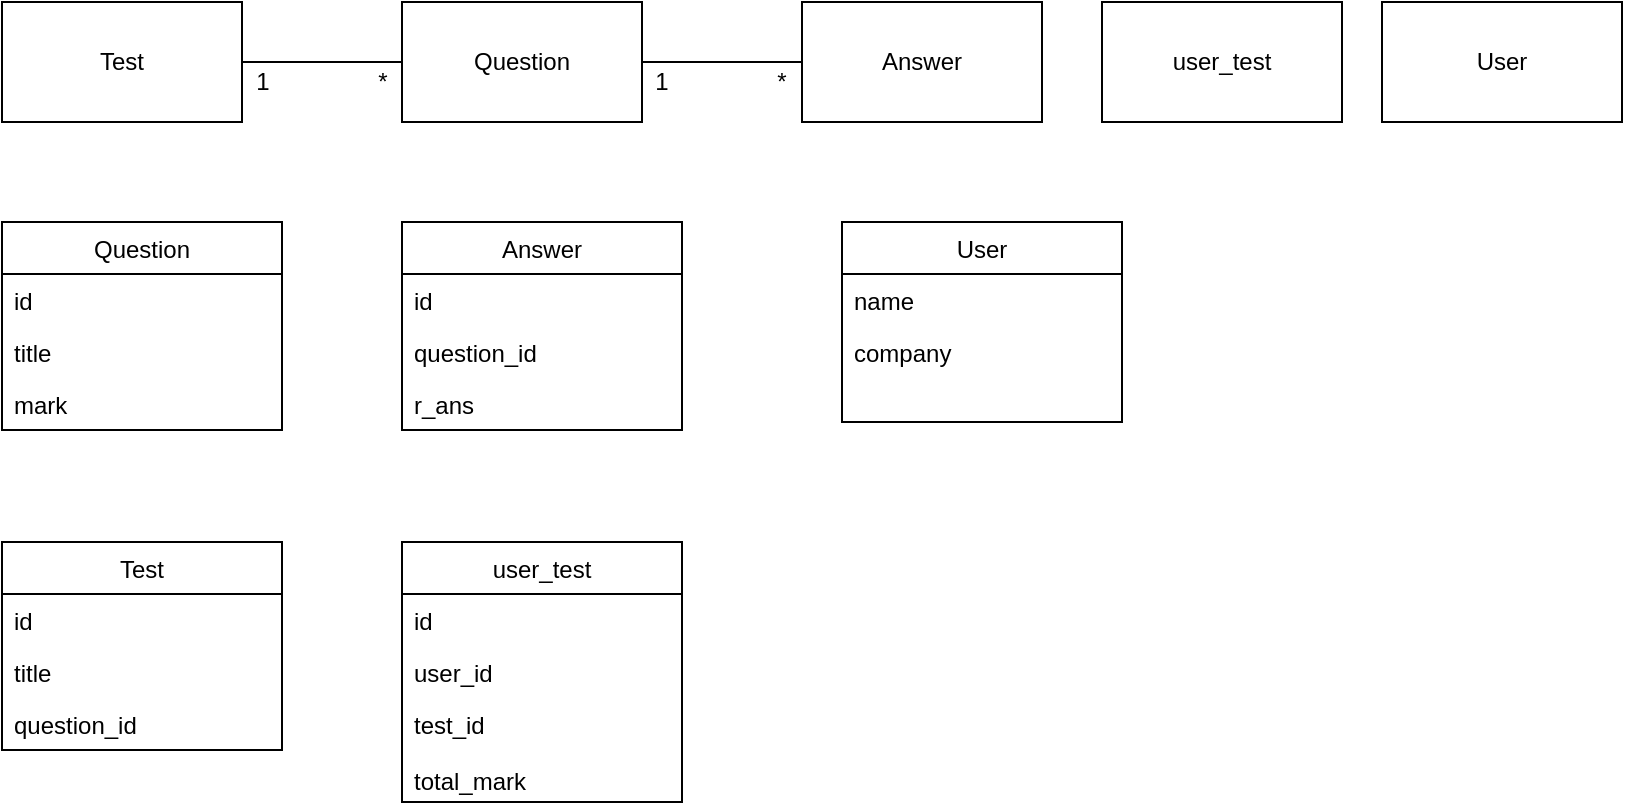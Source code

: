 <mxfile version="14.8.0" type="github"><diagram id="BV94CBHFczJehb-WIezP" name="Page-1"><mxGraphModel dx="766" dy="321" grid="1" gridSize="10" guides="1" tooltips="1" connect="1" arrows="1" fold="1" page="1" pageScale="1" pageWidth="850" pageHeight="1100" math="0" shadow="0"><root><mxCell id="0"/><mxCell id="1" parent="0"/><mxCell id="m8aHe0UFJh5IpVooUAah-1" value="Test" style="rounded=0;whiteSpace=wrap;html=1;" vertex="1" parent="1"><mxGeometry x="50" y="40" width="120" height="60" as="geometry"/></mxCell><mxCell id="m8aHe0UFJh5IpVooUAah-2" value="Question" style="rounded=0;whiteSpace=wrap;html=1;" vertex="1" parent="1"><mxGeometry x="250" y="40" width="120" height="60" as="geometry"/></mxCell><mxCell id="m8aHe0UFJh5IpVooUAah-3" value="Answer" style="rounded=0;whiteSpace=wrap;html=1;" vertex="1" parent="1"><mxGeometry x="450" y="40" width="120" height="60" as="geometry"/></mxCell><mxCell id="m8aHe0UFJh5IpVooUAah-6" value="" style="endArrow=none;html=1;entryX=0;entryY=0.5;entryDx=0;entryDy=0;" edge="1" parent="1" target="m8aHe0UFJh5IpVooUAah-2"><mxGeometry width="50" height="50" relative="1" as="geometry"><mxPoint x="170" y="70" as="sourcePoint"/><mxPoint x="220" y="20" as="targetPoint"/></mxGeometry></mxCell><mxCell id="m8aHe0UFJh5IpVooUAah-7" value="*" style="text;html=1;align=center;verticalAlign=middle;resizable=0;points=[];autosize=1;strokeColor=none;" vertex="1" parent="1"><mxGeometry x="230" y="70" width="20" height="20" as="geometry"/></mxCell><mxCell id="m8aHe0UFJh5IpVooUAah-8" value="1" style="text;html=1;align=center;verticalAlign=middle;resizable=0;points=[];autosize=1;strokeColor=none;" vertex="1" parent="1"><mxGeometry x="170" y="70" width="20" height="20" as="geometry"/></mxCell><mxCell id="m8aHe0UFJh5IpVooUAah-9" value="Question" style="swimlane;fontStyle=0;childLayout=stackLayout;horizontal=1;startSize=26;horizontalStack=0;resizeParent=1;resizeParentMax=0;resizeLast=0;collapsible=1;marginBottom=0;" vertex="1" parent="1"><mxGeometry x="50" y="150" width="140" height="104" as="geometry"/></mxCell><mxCell id="m8aHe0UFJh5IpVooUAah-10" value="id" style="text;strokeColor=none;fillColor=none;align=left;verticalAlign=top;spacingLeft=4;spacingRight=4;overflow=hidden;rotatable=0;points=[[0,0.5],[1,0.5]];portConstraint=eastwest;" vertex="1" parent="m8aHe0UFJh5IpVooUAah-9"><mxGeometry y="26" width="140" height="26" as="geometry"/></mxCell><mxCell id="m8aHe0UFJh5IpVooUAah-11" value="title" style="text;strokeColor=none;fillColor=none;align=left;verticalAlign=top;spacingLeft=4;spacingRight=4;overflow=hidden;rotatable=0;points=[[0,0.5],[1,0.5]];portConstraint=eastwest;" vertex="1" parent="m8aHe0UFJh5IpVooUAah-9"><mxGeometry y="52" width="140" height="26" as="geometry"/></mxCell><mxCell id="m8aHe0UFJh5IpVooUAah-12" value="mark" style="text;strokeColor=none;fillColor=none;align=left;verticalAlign=top;spacingLeft=4;spacingRight=4;overflow=hidden;rotatable=0;points=[[0,0.5],[1,0.5]];portConstraint=eastwest;" vertex="1" parent="m8aHe0UFJh5IpVooUAah-9"><mxGeometry y="78" width="140" height="26" as="geometry"/></mxCell><mxCell id="m8aHe0UFJh5IpVooUAah-13" value="Answer" style="swimlane;fontStyle=0;childLayout=stackLayout;horizontal=1;startSize=26;horizontalStack=0;resizeParent=1;resizeParentMax=0;resizeLast=0;collapsible=1;marginBottom=0;" vertex="1" parent="1"><mxGeometry x="250" y="150" width="140" height="104" as="geometry"/></mxCell><mxCell id="m8aHe0UFJh5IpVooUAah-14" value="id" style="text;strokeColor=none;fillColor=none;align=left;verticalAlign=top;spacingLeft=4;spacingRight=4;overflow=hidden;rotatable=0;points=[[0,0.5],[1,0.5]];portConstraint=eastwest;" vertex="1" parent="m8aHe0UFJh5IpVooUAah-13"><mxGeometry y="26" width="140" height="26" as="geometry"/></mxCell><mxCell id="m8aHe0UFJh5IpVooUAah-15" value="question_id" style="text;strokeColor=none;fillColor=none;align=left;verticalAlign=top;spacingLeft=4;spacingRight=4;overflow=hidden;rotatable=0;points=[[0,0.5],[1,0.5]];portConstraint=eastwest;" vertex="1" parent="m8aHe0UFJh5IpVooUAah-13"><mxGeometry y="52" width="140" height="26" as="geometry"/></mxCell><mxCell id="m8aHe0UFJh5IpVooUAah-16" value="r_ans" style="text;strokeColor=none;fillColor=none;align=left;verticalAlign=top;spacingLeft=4;spacingRight=4;overflow=hidden;rotatable=0;points=[[0,0.5],[1,0.5]];portConstraint=eastwest;" vertex="1" parent="m8aHe0UFJh5IpVooUAah-13"><mxGeometry y="78" width="140" height="26" as="geometry"/></mxCell><mxCell id="m8aHe0UFJh5IpVooUAah-17" value="User" style="swimlane;fontStyle=0;childLayout=stackLayout;horizontal=1;startSize=26;horizontalStack=0;resizeParent=1;resizeParentMax=0;resizeLast=0;collapsible=1;marginBottom=0;" vertex="1" parent="1"><mxGeometry x="470" y="150" width="140" height="100" as="geometry"/></mxCell><mxCell id="m8aHe0UFJh5IpVooUAah-18" value="name" style="text;strokeColor=none;fillColor=none;align=left;verticalAlign=top;spacingLeft=4;spacingRight=4;overflow=hidden;rotatable=0;points=[[0,0.5],[1,0.5]];portConstraint=eastwest;" vertex="1" parent="m8aHe0UFJh5IpVooUAah-17"><mxGeometry y="26" width="140" height="26" as="geometry"/></mxCell><mxCell id="m8aHe0UFJh5IpVooUAah-19" value="company&#10;" style="text;strokeColor=none;fillColor=none;align=left;verticalAlign=top;spacingLeft=4;spacingRight=4;overflow=hidden;rotatable=0;points=[[0,0.5],[1,0.5]];portConstraint=eastwest;" vertex="1" parent="m8aHe0UFJh5IpVooUAah-17"><mxGeometry y="52" width="140" height="48" as="geometry"/></mxCell><mxCell id="m8aHe0UFJh5IpVooUAah-33" value="user_test" style="swimlane;fontStyle=0;childLayout=stackLayout;horizontal=1;startSize=26;horizontalStack=0;resizeParent=1;resizeParentMax=0;resizeLast=0;collapsible=1;marginBottom=0;" vertex="1" parent="1"><mxGeometry x="250" y="310" width="140" height="130" as="geometry"/></mxCell><mxCell id="m8aHe0UFJh5IpVooUAah-34" value="id" style="text;strokeColor=none;fillColor=none;align=left;verticalAlign=top;spacingLeft=4;spacingRight=4;overflow=hidden;rotatable=0;points=[[0,0.5],[1,0.5]];portConstraint=eastwest;" vertex="1" parent="m8aHe0UFJh5IpVooUAah-33"><mxGeometry y="26" width="140" height="26" as="geometry"/></mxCell><mxCell id="m8aHe0UFJh5IpVooUAah-35" value="user_id" style="text;strokeColor=none;fillColor=none;align=left;verticalAlign=top;spacingLeft=4;spacingRight=4;overflow=hidden;rotatable=0;points=[[0,0.5],[1,0.5]];portConstraint=eastwest;" vertex="1" parent="m8aHe0UFJh5IpVooUAah-33"><mxGeometry y="52" width="140" height="26" as="geometry"/></mxCell><mxCell id="m8aHe0UFJh5IpVooUAah-36" value="test_id&#10;&#10;total_mark" style="text;strokeColor=none;fillColor=none;align=left;verticalAlign=top;spacingLeft=4;spacingRight=4;overflow=hidden;rotatable=0;points=[[0,0.5],[1,0.5]];portConstraint=eastwest;" vertex="1" parent="m8aHe0UFJh5IpVooUAah-33"><mxGeometry y="78" width="140" height="52" as="geometry"/></mxCell><mxCell id="m8aHe0UFJh5IpVooUAah-37" value="Test" style="swimlane;fontStyle=0;childLayout=stackLayout;horizontal=1;startSize=26;horizontalStack=0;resizeParent=1;resizeParentMax=0;resizeLast=0;collapsible=1;marginBottom=0;" vertex="1" parent="1"><mxGeometry x="50" y="310" width="140" height="104" as="geometry"/></mxCell><mxCell id="m8aHe0UFJh5IpVooUAah-38" value="id" style="text;strokeColor=none;fillColor=none;align=left;verticalAlign=top;spacingLeft=4;spacingRight=4;overflow=hidden;rotatable=0;points=[[0,0.5],[1,0.5]];portConstraint=eastwest;" vertex="1" parent="m8aHe0UFJh5IpVooUAah-37"><mxGeometry y="26" width="140" height="26" as="geometry"/></mxCell><mxCell id="m8aHe0UFJh5IpVooUAah-39" value="title" style="text;strokeColor=none;fillColor=none;align=left;verticalAlign=top;spacingLeft=4;spacingRight=4;overflow=hidden;rotatable=0;points=[[0,0.5],[1,0.5]];portConstraint=eastwest;" vertex="1" parent="m8aHe0UFJh5IpVooUAah-37"><mxGeometry y="52" width="140" height="26" as="geometry"/></mxCell><mxCell id="m8aHe0UFJh5IpVooUAah-40" value="question_id" style="text;strokeColor=none;fillColor=none;align=left;verticalAlign=top;spacingLeft=4;spacingRight=4;overflow=hidden;rotatable=0;points=[[0,0.5],[1,0.5]];portConstraint=eastwest;" vertex="1" parent="m8aHe0UFJh5IpVooUAah-37"><mxGeometry y="78" width="140" height="26" as="geometry"/></mxCell><mxCell id="m8aHe0UFJh5IpVooUAah-42" value="User" style="rounded=0;whiteSpace=wrap;html=1;" vertex="1" parent="1"><mxGeometry x="740" y="40" width="120" height="60" as="geometry"/></mxCell><mxCell id="m8aHe0UFJh5IpVooUAah-43" value="" style="endArrow=none;html=1;entryX=0;entryY=0.5;entryDx=0;entryDy=0;" edge="1" parent="1"><mxGeometry width="50" height="50" relative="1" as="geometry"><mxPoint x="370" y="70" as="sourcePoint"/><mxPoint x="450" y="70" as="targetPoint"/></mxGeometry></mxCell><mxCell id="m8aHe0UFJh5IpVooUAah-44" value="1" style="text;html=1;strokeColor=none;fillColor=none;align=center;verticalAlign=middle;whiteSpace=wrap;rounded=0;" vertex="1" parent="1"><mxGeometry x="370" y="70" width="20" height="20" as="geometry"/></mxCell><mxCell id="m8aHe0UFJh5IpVooUAah-45" value="*" style="text;html=1;strokeColor=none;fillColor=none;align=center;verticalAlign=middle;whiteSpace=wrap;rounded=0;" vertex="1" parent="1"><mxGeometry x="430" y="70" width="20" height="20" as="geometry"/></mxCell><mxCell id="m8aHe0UFJh5IpVooUAah-46" value="user_test" style="rounded=0;whiteSpace=wrap;html=1;" vertex="1" parent="1"><mxGeometry x="600" y="40" width="120" height="60" as="geometry"/></mxCell></root></mxGraphModel></diagram></mxfile>